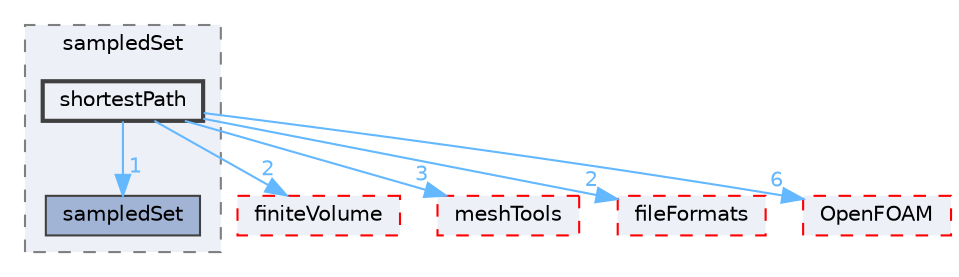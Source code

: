 digraph "src/sampling/sampledSet/shortestPath"
{
 // LATEX_PDF_SIZE
  bgcolor="transparent";
  edge [fontname=Helvetica,fontsize=10,labelfontname=Helvetica,labelfontsize=10];
  node [fontname=Helvetica,fontsize=10,shape=box,height=0.2,width=0.4];
  compound=true
  subgraph clusterdir_8b5e667856203d1590a744034ba627a3 {
    graph [ bgcolor="#edf0f7", pencolor="grey50", label="sampledSet", fontname=Helvetica,fontsize=10 style="filled,dashed", URL="dir_8b5e667856203d1590a744034ba627a3.html",tooltip=""]
  dir_548bfa904a2e5ae4da728d756cdd2146 [label="sampledSet", fillcolor="#a2b4d6", color="grey25", style="filled", URL="dir_548bfa904a2e5ae4da728d756cdd2146.html",tooltip=""];
  dir_e07b7424985cebbc8ff8f1e675477c7b [label="shortestPath", fillcolor="#edf0f7", color="grey25", style="filled,bold", URL="dir_e07b7424985cebbc8ff8f1e675477c7b.html",tooltip=""];
  }
  dir_9bd15774b555cf7259a6fa18f99fe99b [label="finiteVolume", fillcolor="#edf0f7", color="red", style="filled,dashed", URL="dir_9bd15774b555cf7259a6fa18f99fe99b.html",tooltip=""];
  dir_ae30ad0bef50cf391b24c614251bb9fd [label="meshTools", fillcolor="#edf0f7", color="red", style="filled,dashed", URL="dir_ae30ad0bef50cf391b24c614251bb9fd.html",tooltip=""];
  dir_b05602f37bb521a7142c0a3e200b5f35 [label="fileFormats", fillcolor="#edf0f7", color="red", style="filled,dashed", URL="dir_b05602f37bb521a7142c0a3e200b5f35.html",tooltip=""];
  dir_c5473ff19b20e6ec4dfe5c310b3778a8 [label="OpenFOAM", fillcolor="#edf0f7", color="red", style="filled,dashed", URL="dir_c5473ff19b20e6ec4dfe5c310b3778a8.html",tooltip=""];
  dir_e07b7424985cebbc8ff8f1e675477c7b->dir_548bfa904a2e5ae4da728d756cdd2146 [headlabel="1", labeldistance=1.5 headhref="dir_003520_003404.html" href="dir_003520_003404.html" color="steelblue1" fontcolor="steelblue1"];
  dir_e07b7424985cebbc8ff8f1e675477c7b->dir_9bd15774b555cf7259a6fa18f99fe99b [headlabel="2", labeldistance=1.5 headhref="dir_003520_001387.html" href="dir_003520_001387.html" color="steelblue1" fontcolor="steelblue1"];
  dir_e07b7424985cebbc8ff8f1e675477c7b->dir_ae30ad0bef50cf391b24c614251bb9fd [headlabel="3", labeldistance=1.5 headhref="dir_003520_002382.html" href="dir_003520_002382.html" color="steelblue1" fontcolor="steelblue1"];
  dir_e07b7424985cebbc8ff8f1e675477c7b->dir_b05602f37bb521a7142c0a3e200b5f35 [headlabel="2", labeldistance=1.5 headhref="dir_003520_001353.html" href="dir_003520_001353.html" color="steelblue1" fontcolor="steelblue1"];
  dir_e07b7424985cebbc8ff8f1e675477c7b->dir_c5473ff19b20e6ec4dfe5c310b3778a8 [headlabel="6", labeldistance=1.5 headhref="dir_003520_002695.html" href="dir_003520_002695.html" color="steelblue1" fontcolor="steelblue1"];
}
